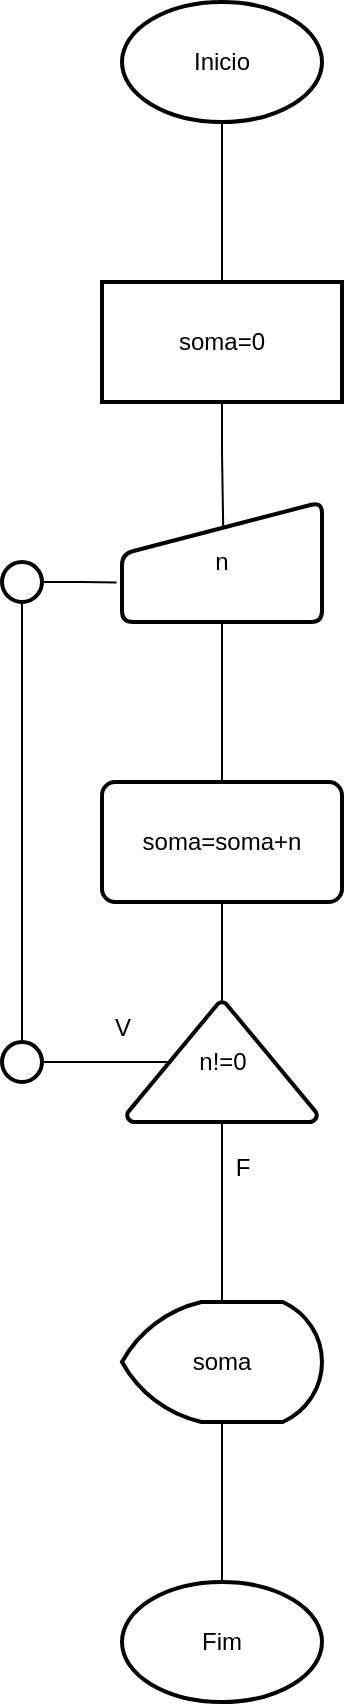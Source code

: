 <mxfile version="21.6.9" type="github">
  <diagram name="Página-1" id="KYi7cDYWy9b3s3AjSz9w">
    <mxGraphModel dx="1678" dy="1046" grid="1" gridSize="10" guides="1" tooltips="1" connect="1" arrows="1" fold="1" page="1" pageScale="1" pageWidth="827" pageHeight="1169" math="0" shadow="0">
      <root>
        <mxCell id="0" />
        <mxCell id="1" parent="0" />
        <mxCell id="RVmtcVTn4kVOV7vDuKQq-4" value="" style="edgeStyle=orthogonalEdgeStyle;rounded=0;orthogonalLoop=1;jettySize=auto;html=1;endArrow=none;endFill=0;" edge="1" parent="1" source="RVmtcVTn4kVOV7vDuKQq-2" target="RVmtcVTn4kVOV7vDuKQq-3">
          <mxGeometry relative="1" as="geometry" />
        </mxCell>
        <mxCell id="RVmtcVTn4kVOV7vDuKQq-2" value="Inicio" style="strokeWidth=2;html=1;shape=mxgraph.flowchart.start_1;whiteSpace=wrap;" vertex="1" parent="1">
          <mxGeometry x="389" y="70" width="100" height="60" as="geometry" />
        </mxCell>
        <mxCell id="RVmtcVTn4kVOV7vDuKQq-14" value="" style="edgeStyle=orthogonalEdgeStyle;rounded=0;orthogonalLoop=1;jettySize=auto;html=1;entryX=0.506;entryY=0.204;entryDx=0;entryDy=0;entryPerimeter=0;endArrow=none;endFill=0;" edge="1" parent="1" source="RVmtcVTn4kVOV7vDuKQq-3" target="RVmtcVTn4kVOV7vDuKQq-5">
          <mxGeometry relative="1" as="geometry" />
        </mxCell>
        <mxCell id="RVmtcVTn4kVOV7vDuKQq-3" value="soma=0" style="whiteSpace=wrap;html=1;strokeWidth=2;" vertex="1" parent="1">
          <mxGeometry x="379" y="210" width="120" height="60" as="geometry" />
        </mxCell>
        <mxCell id="RVmtcVTn4kVOV7vDuKQq-7" value="" style="edgeStyle=orthogonalEdgeStyle;rounded=0;orthogonalLoop=1;jettySize=auto;html=1;endArrow=none;endFill=0;" edge="1" parent="1" source="RVmtcVTn4kVOV7vDuKQq-5" target="RVmtcVTn4kVOV7vDuKQq-6">
          <mxGeometry relative="1" as="geometry" />
        </mxCell>
        <mxCell id="RVmtcVTn4kVOV7vDuKQq-5" value="n" style="html=1;strokeWidth=2;shape=manualInput;whiteSpace=wrap;rounded=1;size=26;arcSize=11;" vertex="1" parent="1">
          <mxGeometry x="389" y="320" width="100" height="60" as="geometry" />
        </mxCell>
        <mxCell id="RVmtcVTn4kVOV7vDuKQq-13" value="" style="edgeStyle=orthogonalEdgeStyle;rounded=0;orthogonalLoop=1;jettySize=auto;html=1;endArrow=none;endFill=0;" edge="1" parent="1" source="RVmtcVTn4kVOV7vDuKQq-6" target="RVmtcVTn4kVOV7vDuKQq-8">
          <mxGeometry relative="1" as="geometry" />
        </mxCell>
        <mxCell id="RVmtcVTn4kVOV7vDuKQq-6" value="soma=soma+n" style="rounded=1;whiteSpace=wrap;html=1;strokeWidth=2;arcSize=11;" vertex="1" parent="1">
          <mxGeometry x="379" y="460" width="120" height="60" as="geometry" />
        </mxCell>
        <mxCell id="RVmtcVTn4kVOV7vDuKQq-11" value="" style="edgeStyle=orthogonalEdgeStyle;rounded=0;orthogonalLoop=1;jettySize=auto;html=1;endArrow=none;endFill=0;" edge="1" parent="1" source="RVmtcVTn4kVOV7vDuKQq-8" target="RVmtcVTn4kVOV7vDuKQq-9">
          <mxGeometry relative="1" as="geometry" />
        </mxCell>
        <mxCell id="RVmtcVTn4kVOV7vDuKQq-16" value="" style="edgeStyle=orthogonalEdgeStyle;rounded=0;orthogonalLoop=1;jettySize=auto;html=1;exitX=0.22;exitY=0.5;exitDx=0;exitDy=0;exitPerimeter=0;endArrow=none;endFill=0;" edge="1" parent="1" source="RVmtcVTn4kVOV7vDuKQq-8" target="RVmtcVTn4kVOV7vDuKQq-15">
          <mxGeometry relative="1" as="geometry" />
        </mxCell>
        <mxCell id="RVmtcVTn4kVOV7vDuKQq-8" value="n!=0" style="strokeWidth=2;html=1;shape=mxgraph.flowchart.extract_or_measurement;whiteSpace=wrap;" vertex="1" parent="1">
          <mxGeometry x="391.5" y="570" width="95" height="60" as="geometry" />
        </mxCell>
        <mxCell id="RVmtcVTn4kVOV7vDuKQq-12" value="" style="edgeStyle=orthogonalEdgeStyle;rounded=0;orthogonalLoop=1;jettySize=auto;html=1;endArrow=none;endFill=0;" edge="1" parent="1" source="RVmtcVTn4kVOV7vDuKQq-9" target="RVmtcVTn4kVOV7vDuKQq-10">
          <mxGeometry relative="1" as="geometry">
            <Array as="points">
              <mxPoint x="439" y="830" />
              <mxPoint x="439" y="830" />
            </Array>
          </mxGeometry>
        </mxCell>
        <mxCell id="RVmtcVTn4kVOV7vDuKQq-9" value="soma" style="strokeWidth=2;html=1;shape=mxgraph.flowchart.display;whiteSpace=wrap;" vertex="1" parent="1">
          <mxGeometry x="389" y="720" width="100" height="60" as="geometry" />
        </mxCell>
        <mxCell id="RVmtcVTn4kVOV7vDuKQq-10" value="Fim" style="strokeWidth=2;html=1;shape=mxgraph.flowchart.start_1;whiteSpace=wrap;" vertex="1" parent="1">
          <mxGeometry x="389" y="860" width="100" height="60" as="geometry" />
        </mxCell>
        <mxCell id="RVmtcVTn4kVOV7vDuKQq-18" value="" style="edgeStyle=orthogonalEdgeStyle;rounded=0;orthogonalLoop=1;jettySize=auto;html=1;endArrow=none;endFill=0;" edge="1" parent="1" source="RVmtcVTn4kVOV7vDuKQq-15" target="RVmtcVTn4kVOV7vDuKQq-17">
          <mxGeometry relative="1" as="geometry" />
        </mxCell>
        <mxCell id="RVmtcVTn4kVOV7vDuKQq-15" value="" style="ellipse;whiteSpace=wrap;html=1;strokeWidth=2;" vertex="1" parent="1">
          <mxGeometry x="329" y="590" width="20" height="20" as="geometry" />
        </mxCell>
        <mxCell id="RVmtcVTn4kVOV7vDuKQq-19" value="" style="edgeStyle=orthogonalEdgeStyle;rounded=0;orthogonalLoop=1;jettySize=auto;html=1;entryX=-0.027;entryY=0.671;entryDx=0;entryDy=0;entryPerimeter=0;endArrow=none;endFill=0;" edge="1" parent="1" source="RVmtcVTn4kVOV7vDuKQq-17" target="RVmtcVTn4kVOV7vDuKQq-5">
          <mxGeometry relative="1" as="geometry" />
        </mxCell>
        <mxCell id="RVmtcVTn4kVOV7vDuKQq-17" value="" style="ellipse;whiteSpace=wrap;html=1;strokeWidth=2;" vertex="1" parent="1">
          <mxGeometry x="329" y="350" width="20" height="20" as="geometry" />
        </mxCell>
        <mxCell id="RVmtcVTn4kVOV7vDuKQq-20" value="F" style="text;html=1;align=center;verticalAlign=middle;resizable=0;points=[];autosize=1;strokeColor=none;fillColor=none;" vertex="1" parent="1">
          <mxGeometry x="434" y="638" width="30" height="30" as="geometry" />
        </mxCell>
        <mxCell id="RVmtcVTn4kVOV7vDuKQq-21" value="V" style="text;html=1;align=center;verticalAlign=middle;resizable=0;points=[];autosize=1;strokeColor=none;fillColor=none;" vertex="1" parent="1">
          <mxGeometry x="374" y="568" width="30" height="30" as="geometry" />
        </mxCell>
      </root>
    </mxGraphModel>
  </diagram>
</mxfile>
